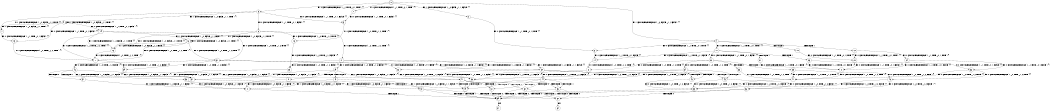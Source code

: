 digraph BCG {
size = "7, 10.5";
center = TRUE;
node [shape = circle];
0 [peripheries = 2];
0 -> 1 [label = "EX !0 !ATOMIC_EXCH_BRANCH (1, +1, TRUE, +0, 1, TRUE) !{}"];
0 -> 2 [label = "EX !1 !ATOMIC_EXCH_BRANCH (1, +0, FALSE, +1, 1, FALSE) !{}"];
0 -> 3 [label = "EX !0 !ATOMIC_EXCH_BRANCH (1, +1, TRUE, +0, 1, TRUE) !{}"];
0 -> 4 [label = "EX !1 !ATOMIC_EXCH_BRANCH (1, +0, FALSE, +1, 1, FALSE) !{}"];
1 -> 5 [label = "EX !0 !ATOMIC_EXCH_BRANCH (1, +1, TRUE, +0, 1, FALSE) !{}"];
2 -> 6 [label = "EX !0 !ATOMIC_EXCH_BRANCH (1, +1, TRUE, +0, 1, TRUE) !{}"];
3 -> 5 [label = "EX !0 !ATOMIC_EXCH_BRANCH (1, +1, TRUE, +0, 1, FALSE) !{}"];
3 -> 7 [label = "EX !1 !ATOMIC_EXCH_BRANCH (1, +0, FALSE, +1, 1, TRUE) !{}"];
3 -> 8 [label = "EX !0 !ATOMIC_EXCH_BRANCH (1, +1, TRUE, +0, 1, FALSE) !{}"];
3 -> 9 [label = "EX !1 !ATOMIC_EXCH_BRANCH (1, +0, FALSE, +1, 1, TRUE) !{}"];
4 -> 6 [label = "EX !0 !ATOMIC_EXCH_BRANCH (1, +1, TRUE, +0, 1, TRUE) !{}"];
4 -> 10 [label = "TERMINATE !1"];
4 -> 11 [label = "EX !0 !ATOMIC_EXCH_BRANCH (1, +1, TRUE, +0, 1, TRUE) !{}"];
4 -> 12 [label = "TERMINATE !1"];
5 -> 13 [label = "EX !0 !ATOMIC_EXCH_BRANCH (1, +0, TRUE, +1, 2, TRUE) !{}"];
6 -> 14 [label = "EX !0 !ATOMIC_EXCH_BRANCH (1, +1, TRUE, +0, 1, FALSE) !{}"];
7 -> 15 [label = "EX !0 !ATOMIC_EXCH_BRANCH (1, +1, TRUE, +0, 1, FALSE) !{}"];
8 -> 13 [label = "EX !0 !ATOMIC_EXCH_BRANCH (1, +0, TRUE, +1, 2, TRUE) !{}"];
8 -> 16 [label = "EX !1 !ATOMIC_EXCH_BRANCH (1, +0, FALSE, +1, 1, TRUE) !{}"];
8 -> 17 [label = "EX !0 !ATOMIC_EXCH_BRANCH (1, +0, TRUE, +1, 2, TRUE) !{}"];
8 -> 18 [label = "EX !1 !ATOMIC_EXCH_BRANCH (1, +0, FALSE, +1, 1, TRUE) !{}"];
9 -> 15 [label = "EX !0 !ATOMIC_EXCH_BRANCH (1, +1, TRUE, +0, 1, FALSE) !{}"];
9 -> 7 [label = "EX !1 !ATOMIC_EXCH_BRANCH (1, +0, FALSE, +1, 1, TRUE) !{}"];
9 -> 19 [label = "EX !0 !ATOMIC_EXCH_BRANCH (1, +1, TRUE, +0, 1, FALSE) !{}"];
9 -> 9 [label = "EX !1 !ATOMIC_EXCH_BRANCH (1, +0, FALSE, +1, 1, TRUE) !{}"];
10 -> 20 [label = "EX !0 !ATOMIC_EXCH_BRANCH (1, +1, TRUE, +0, 1, TRUE) !{}"];
11 -> 14 [label = "EX !0 !ATOMIC_EXCH_BRANCH (1, +1, TRUE, +0, 1, FALSE) !{}"];
11 -> 21 [label = "TERMINATE !1"];
11 -> 22 [label = "EX !0 !ATOMIC_EXCH_BRANCH (1, +1, TRUE, +0, 1, FALSE) !{}"];
11 -> 23 [label = "TERMINATE !1"];
12 -> 20 [label = "EX !0 !ATOMIC_EXCH_BRANCH (1, +1, TRUE, +0, 1, TRUE) !{}"];
12 -> 24 [label = "EX !0 !ATOMIC_EXCH_BRANCH (1, +1, TRUE, +0, 1, TRUE) !{}"];
13 -> 25 [label = "EX !0 !ATOMIC_EXCH_BRANCH (1, +0, TRUE, +1, 2, FALSE) !{}"];
14 -> 26 [label = "EX !0 !ATOMIC_EXCH_BRANCH (1, +0, TRUE, +1, 2, TRUE) !{}"];
15 -> 27 [label = "EX !0 !ATOMIC_EXCH_BRANCH (1, +0, TRUE, +1, 2, TRUE) !{}"];
16 -> 27 [label = "EX !0 !ATOMIC_EXCH_BRANCH (1, +0, TRUE, +1, 2, TRUE) !{}"];
17 -> 25 [label = "EX !0 !ATOMIC_EXCH_BRANCH (1, +0, TRUE, +1, 2, FALSE) !{}"];
17 -> 28 [label = "EX !1 !ATOMIC_EXCH_BRANCH (1, +0, FALSE, +1, 1, FALSE) !{}"];
17 -> 29 [label = "EX !0 !ATOMIC_EXCH_BRANCH (1, +0, TRUE, +1, 2, FALSE) !{}"];
17 -> 30 [label = "EX !1 !ATOMIC_EXCH_BRANCH (1, +0, FALSE, +1, 1, FALSE) !{}"];
18 -> 27 [label = "EX !0 !ATOMIC_EXCH_BRANCH (1, +0, TRUE, +1, 2, TRUE) !{}"];
18 -> 16 [label = "EX !1 !ATOMIC_EXCH_BRANCH (1, +0, FALSE, +1, 1, TRUE) !{}"];
18 -> 31 [label = "EX !0 !ATOMIC_EXCH_BRANCH (1, +0, TRUE, +1, 2, TRUE) !{}"];
18 -> 18 [label = "EX !1 !ATOMIC_EXCH_BRANCH (1, +0, FALSE, +1, 1, TRUE) !{}"];
19 -> 27 [label = "EX !0 !ATOMIC_EXCH_BRANCH (1, +0, TRUE, +1, 2, TRUE) !{}"];
19 -> 16 [label = "EX !1 !ATOMIC_EXCH_BRANCH (1, +0, FALSE, +1, 1, TRUE) !{}"];
19 -> 31 [label = "EX !0 !ATOMIC_EXCH_BRANCH (1, +0, TRUE, +1, 2, TRUE) !{}"];
19 -> 18 [label = "EX !1 !ATOMIC_EXCH_BRANCH (1, +0, FALSE, +1, 1, TRUE) !{}"];
20 -> 32 [label = "EX !0 !ATOMIC_EXCH_BRANCH (1, +1, TRUE, +0, 1, FALSE) !{}"];
21 -> 32 [label = "EX !0 !ATOMIC_EXCH_BRANCH (1, +1, TRUE, +0, 1, FALSE) !{}"];
22 -> 26 [label = "EX !0 !ATOMIC_EXCH_BRANCH (1, +0, TRUE, +1, 2, TRUE) !{}"];
22 -> 33 [label = "TERMINATE !1"];
22 -> 34 [label = "EX !0 !ATOMIC_EXCH_BRANCH (1, +0, TRUE, +1, 2, TRUE) !{}"];
22 -> 35 [label = "TERMINATE !1"];
23 -> 32 [label = "EX !0 !ATOMIC_EXCH_BRANCH (1, +1, TRUE, +0, 1, FALSE) !{}"];
23 -> 36 [label = "EX !0 !ATOMIC_EXCH_BRANCH (1, +1, TRUE, +0, 1, FALSE) !{}"];
24 -> 32 [label = "EX !0 !ATOMIC_EXCH_BRANCH (1, +1, TRUE, +0, 1, FALSE) !{}"];
24 -> 36 [label = "EX !0 !ATOMIC_EXCH_BRANCH (1, +1, TRUE, +0, 1, FALSE) !{}"];
25 -> 37 [label = "EX !1 !ATOMIC_EXCH_BRANCH (1, +0, FALSE, +1, 1, FALSE) !{}"];
26 -> 38 [label = "EX !0 !ATOMIC_EXCH_BRANCH (1, +0, TRUE, +1, 2, FALSE) !{}"];
27 -> 39 [label = "EX !0 !ATOMIC_EXCH_BRANCH (1, +0, TRUE, +1, 2, FALSE) !{}"];
28 -> 38 [label = "EX !0 !ATOMIC_EXCH_BRANCH (1, +0, TRUE, +1, 2, FALSE) !{}"];
29 -> 37 [label = "EX !1 !ATOMIC_EXCH_BRANCH (1, +0, FALSE, +1, 1, FALSE) !{}"];
29 -> 40 [label = "TERMINATE !0"];
29 -> 41 [label = "EX !1 !ATOMIC_EXCH_BRANCH (1, +0, FALSE, +1, 1, FALSE) !{}"];
29 -> 42 [label = "TERMINATE !0"];
30 -> 38 [label = "EX !0 !ATOMIC_EXCH_BRANCH (1, +0, TRUE, +1, 2, FALSE) !{}"];
30 -> 43 [label = "TERMINATE !1"];
30 -> 44 [label = "EX !0 !ATOMIC_EXCH_BRANCH (1, +0, TRUE, +1, 2, FALSE) !{}"];
30 -> 45 [label = "TERMINATE !1"];
31 -> 39 [label = "EX !0 !ATOMIC_EXCH_BRANCH (1, +0, TRUE, +1, 2, FALSE) !{}"];
31 -> 28 [label = "EX !1 !ATOMIC_EXCH_BRANCH (1, +0, FALSE, +1, 1, FALSE) !{}"];
31 -> 46 [label = "EX !0 !ATOMIC_EXCH_BRANCH (1, +0, TRUE, +1, 2, FALSE) !{}"];
31 -> 30 [label = "EX !1 !ATOMIC_EXCH_BRANCH (1, +0, FALSE, +1, 1, FALSE) !{}"];
32 -> 47 [label = "EX !0 !ATOMIC_EXCH_BRANCH (1, +0, TRUE, +1, 2, TRUE) !{}"];
33 -> 47 [label = "EX !0 !ATOMIC_EXCH_BRANCH (1, +0, TRUE, +1, 2, TRUE) !{}"];
34 -> 38 [label = "EX !0 !ATOMIC_EXCH_BRANCH (1, +0, TRUE, +1, 2, FALSE) !{}"];
34 -> 43 [label = "TERMINATE !1"];
34 -> 44 [label = "EX !0 !ATOMIC_EXCH_BRANCH (1, +0, TRUE, +1, 2, FALSE) !{}"];
34 -> 45 [label = "TERMINATE !1"];
35 -> 47 [label = "EX !0 !ATOMIC_EXCH_BRANCH (1, +0, TRUE, +1, 2, TRUE) !{}"];
35 -> 48 [label = "EX !0 !ATOMIC_EXCH_BRANCH (1, +0, TRUE, +1, 2, TRUE) !{}"];
36 -> 47 [label = "EX !0 !ATOMIC_EXCH_BRANCH (1, +0, TRUE, +1, 2, TRUE) !{}"];
36 -> 48 [label = "EX !0 !ATOMIC_EXCH_BRANCH (1, +0, TRUE, +1, 2, TRUE) !{}"];
37 -> 49 [label = "TERMINATE !0"];
38 -> 49 [label = "TERMINATE !0"];
39 -> 37 [label = "EX !1 !ATOMIC_EXCH_BRANCH (1, +0, FALSE, +1, 1, FALSE) !{}"];
40 -> 50 [label = "EX !1 !ATOMIC_EXCH_BRANCH (1, +0, FALSE, +1, 1, FALSE) !{}"];
41 -> 49 [label = "TERMINATE !0"];
41 -> 51 [label = "TERMINATE !1"];
41 -> 52 [label = "TERMINATE !0"];
41 -> 53 [label = "TERMINATE !1"];
42 -> 50 [label = "EX !1 !ATOMIC_EXCH_BRANCH (1, +0, FALSE, +1, 1, FALSE) !{}"];
42 -> 54 [label = "EX !1 !ATOMIC_EXCH_BRANCH (1, +0, FALSE, +1, 1, FALSE) !{}"];
43 -> 55 [label = "EX !0 !ATOMIC_EXCH_BRANCH (1, +0, TRUE, +1, 2, FALSE) !{}"];
44 -> 49 [label = "TERMINATE !0"];
44 -> 51 [label = "TERMINATE !1"];
44 -> 52 [label = "TERMINATE !0"];
44 -> 53 [label = "TERMINATE !1"];
45 -> 55 [label = "EX !0 !ATOMIC_EXCH_BRANCH (1, +0, TRUE, +1, 2, FALSE) !{}"];
45 -> 56 [label = "EX !0 !ATOMIC_EXCH_BRANCH (1, +0, TRUE, +1, 2, FALSE) !{}"];
46 -> 37 [label = "EX !1 !ATOMIC_EXCH_BRANCH (1, +0, FALSE, +1, 1, FALSE) !{}"];
46 -> 57 [label = "TERMINATE !0"];
46 -> 41 [label = "EX !1 !ATOMIC_EXCH_BRANCH (1, +0, FALSE, +1, 1, FALSE) !{}"];
46 -> 58 [label = "TERMINATE !0"];
47 -> 55 [label = "EX !0 !ATOMIC_EXCH_BRANCH (1, +0, TRUE, +1, 2, FALSE) !{}"];
48 -> 55 [label = "EX !0 !ATOMIC_EXCH_BRANCH (1, +0, TRUE, +1, 2, FALSE) !{}"];
48 -> 56 [label = "EX !0 !ATOMIC_EXCH_BRANCH (1, +0, TRUE, +1, 2, FALSE) !{}"];
49 -> 59 [label = "TERMINATE !1"];
50 -> 59 [label = "TERMINATE !1"];
51 -> 59 [label = "TERMINATE !0"];
52 -> 59 [label = "TERMINATE !1"];
52 -> 60 [label = "TERMINATE !1"];
53 -> 59 [label = "TERMINATE !0"];
53 -> 60 [label = "TERMINATE !0"];
54 -> 59 [label = "TERMINATE !1"];
54 -> 60 [label = "TERMINATE !1"];
55 -> 59 [label = "TERMINATE !0"];
56 -> 59 [label = "TERMINATE !0"];
56 -> 60 [label = "TERMINATE !0"];
57 -> 50 [label = "EX !1 !ATOMIC_EXCH_BRANCH (1, +0, FALSE, +1, 1, FALSE) !{}"];
58 -> 50 [label = "EX !1 !ATOMIC_EXCH_BRANCH (1, +0, FALSE, +1, 1, FALSE) !{}"];
58 -> 54 [label = "EX !1 !ATOMIC_EXCH_BRANCH (1, +0, FALSE, +1, 1, FALSE) !{}"];
59 -> 61 [label = "exit"];
60 -> 62 [label = "exit"];
}
